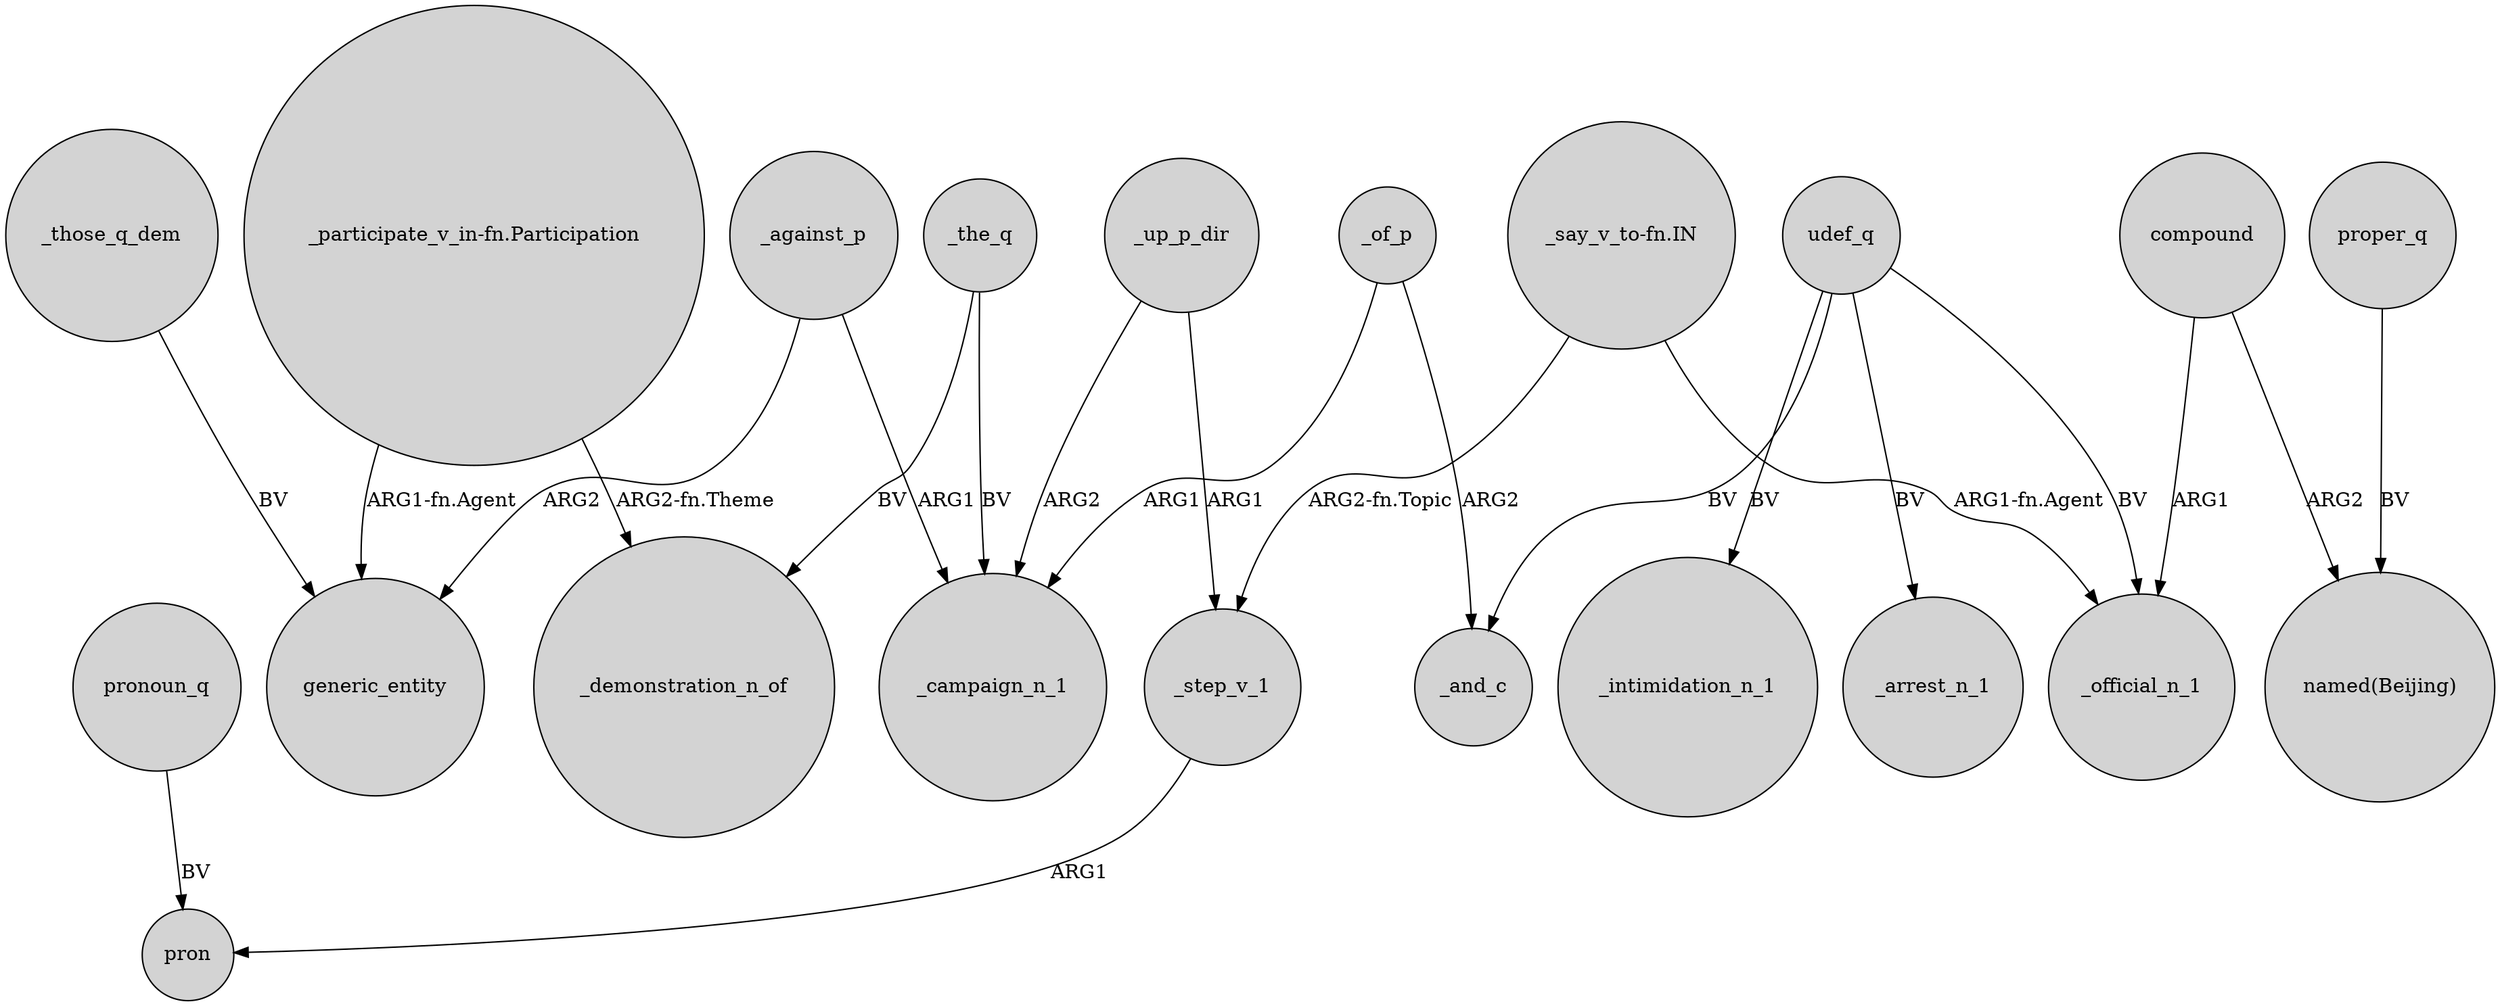 digraph {
	node [shape=circle style=filled]
	_step_v_1 -> pron [label=ARG1]
	_up_p_dir -> _step_v_1 [label=ARG1]
	_up_p_dir -> _campaign_n_1 [label=ARG2]
	_against_p -> _campaign_n_1 [label=ARG1]
	"_say_v_to-fn.IN" -> _official_n_1 [label="ARG1-fn.Agent"]
	_of_p -> _and_c [label=ARG2]
	"_participate_v_in-fn.Participation" -> generic_entity [label="ARG1-fn.Agent"]
	_against_p -> generic_entity [label=ARG2]
	pronoun_q -> pron [label=BV]
	_the_q -> _campaign_n_1 [label=BV]
	udef_q -> _official_n_1 [label=BV]
	"_participate_v_in-fn.Participation" -> _demonstration_n_of [label="ARG2-fn.Theme"]
	compound -> "named(Beijing)" [label=ARG2]
	compound -> _official_n_1 [label=ARG1]
	_the_q -> _demonstration_n_of [label=BV]
	_of_p -> _campaign_n_1 [label=ARG1]
	udef_q -> _and_c [label=BV]
	udef_q -> _intimidation_n_1 [label=BV]
	_those_q_dem -> generic_entity [label=BV]
	udef_q -> _arrest_n_1 [label=BV]
	proper_q -> "named(Beijing)" [label=BV]
	"_say_v_to-fn.IN" -> _step_v_1 [label="ARG2-fn.Topic"]
}
